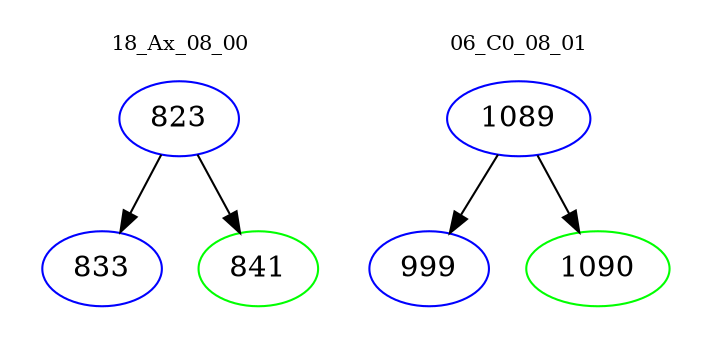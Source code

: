 digraph{
subgraph cluster_0 {
color = white
label = "18_Ax_08_00";
fontsize=10;
T0_823 [label="823", color="blue"]
T0_823 -> T0_833 [color="black"]
T0_833 [label="833", color="blue"]
T0_823 -> T0_841 [color="black"]
T0_841 [label="841", color="green"]
}
subgraph cluster_1 {
color = white
label = "06_C0_08_01";
fontsize=10;
T1_1089 [label="1089", color="blue"]
T1_1089 -> T1_999 [color="black"]
T1_999 [label="999", color="blue"]
T1_1089 -> T1_1090 [color="black"]
T1_1090 [label="1090", color="green"]
}
}
